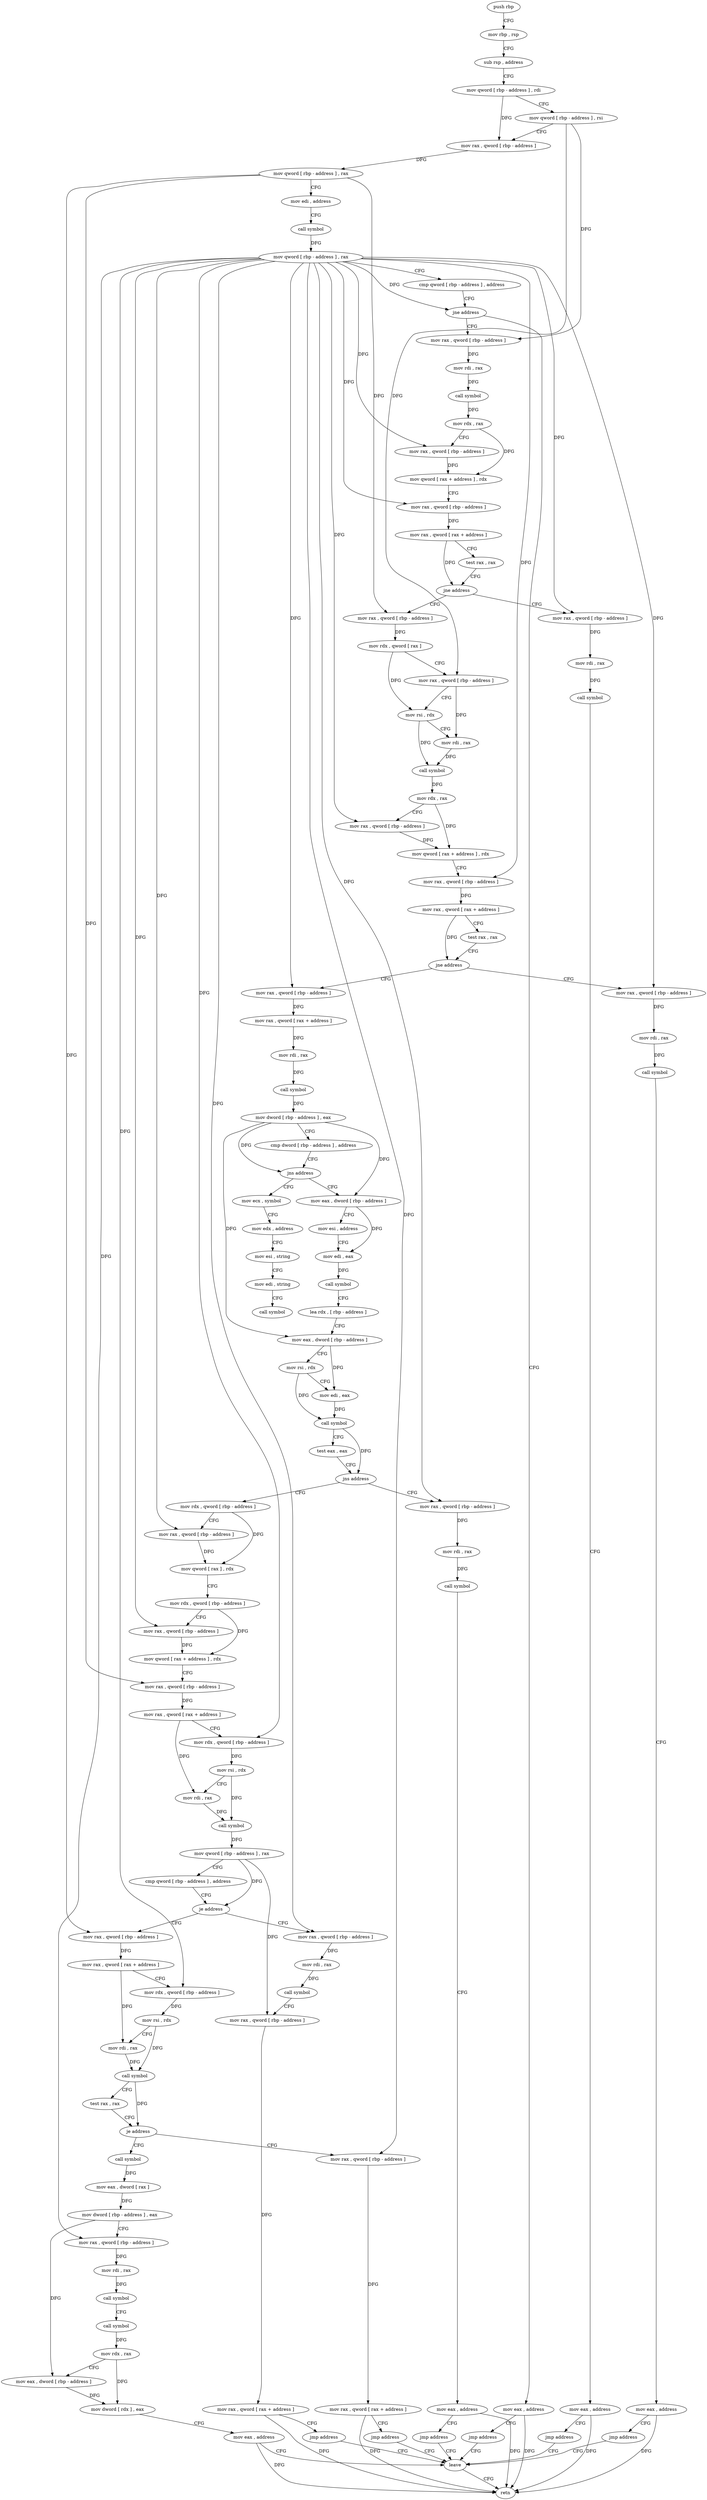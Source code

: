 digraph "func" {
"4243833" [label = "push rbp" ]
"4243834" [label = "mov rbp , rsp" ]
"4243837" [label = "sub rsp , address" ]
"4243844" [label = "mov qword [ rbp - address ] , rdi" ]
"4243851" [label = "mov qword [ rbp - address ] , rsi" ]
"4243858" [label = "mov rax , qword [ rbp - address ]" ]
"4243865" [label = "mov qword [ rbp - address ] , rax" ]
"4243869" [label = "mov edi , address" ]
"4243874" [label = "call symbol" ]
"4243879" [label = "mov qword [ rbp - address ] , rax" ]
"4243883" [label = "cmp qword [ rbp - address ] , address" ]
"4243888" [label = "jne address" ]
"4243900" [label = "mov rax , qword [ rbp - address ]" ]
"4243890" [label = "mov eax , address" ]
"4243907" [label = "mov rdi , rax" ]
"4243910" [label = "call symbol" ]
"4243915" [label = "mov rdx , rax" ]
"4243918" [label = "mov rax , qword [ rbp - address ]" ]
"4243922" [label = "mov qword [ rax + address ] , rdx" ]
"4243926" [label = "mov rax , qword [ rbp - address ]" ]
"4243930" [label = "mov rax , qword [ rax + address ]" ]
"4243934" [label = "test rax , rax" ]
"4243937" [label = "jne address" ]
"4243961" [label = "mov rax , qword [ rbp - address ]" ]
"4243939" [label = "mov rax , qword [ rbp - address ]" ]
"4243895" [label = "jmp address" ]
"4244306" [label = "leave" ]
"4243965" [label = "mov rdx , qword [ rax ]" ]
"4243968" [label = "mov rax , qword [ rbp - address ]" ]
"4243975" [label = "mov rsi , rdx" ]
"4243978" [label = "mov rdi , rax" ]
"4243981" [label = "call symbol" ]
"4243986" [label = "mov rdx , rax" ]
"4243989" [label = "mov rax , qword [ rbp - address ]" ]
"4243993" [label = "mov qword [ rax + address ] , rdx" ]
"4243997" [label = "mov rax , qword [ rbp - address ]" ]
"4244001" [label = "mov rax , qword [ rax + address ]" ]
"4244005" [label = "test rax , rax" ]
"4244008" [label = "jne address" ]
"4244032" [label = "mov rax , qword [ rbp - address ]" ]
"4244010" [label = "mov rax , qword [ rbp - address ]" ]
"4243943" [label = "mov rdi , rax" ]
"4243946" [label = "call symbol" ]
"4243951" [label = "mov eax , address" ]
"4243956" [label = "jmp address" ]
"4244307" [label = "retn" ]
"4244036" [label = "mov rax , qword [ rax + address ]" ]
"4244040" [label = "mov rdi , rax" ]
"4244043" [label = "call symbol" ]
"4244048" [label = "mov dword [ rbp - address ] , eax" ]
"4244051" [label = "cmp dword [ rbp - address ] , address" ]
"4244055" [label = "jns address" ]
"4244082" [label = "mov eax , dword [ rbp - address ]" ]
"4244057" [label = "mov ecx , symbol" ]
"4244014" [label = "mov rdi , rax" ]
"4244017" [label = "call symbol" ]
"4244022" [label = "mov eax , address" ]
"4244027" [label = "jmp address" ]
"4244085" [label = "mov esi , address" ]
"4244090" [label = "mov edi , eax" ]
"4244092" [label = "call symbol" ]
"4244097" [label = "lea rdx , [ rbp - address ]" ]
"4244104" [label = "mov eax , dword [ rbp - address ]" ]
"4244107" [label = "mov rsi , rdx" ]
"4244110" [label = "mov edi , eax" ]
"4244112" [label = "call symbol" ]
"4244117" [label = "test eax , eax" ]
"4244119" [label = "jns address" ]
"4244143" [label = "mov rdx , qword [ rbp - address ]" ]
"4244121" [label = "mov rax , qword [ rbp - address ]" ]
"4244062" [label = "mov edx , address" ]
"4244067" [label = "mov esi , string" ]
"4244072" [label = "mov edi , string" ]
"4244077" [label = "call symbol" ]
"4244150" [label = "mov rax , qword [ rbp - address ]" ]
"4244154" [label = "mov qword [ rax ] , rdx" ]
"4244157" [label = "mov rdx , qword [ rbp - address ]" ]
"4244164" [label = "mov rax , qword [ rbp - address ]" ]
"4244168" [label = "mov qword [ rax + address ] , rdx" ]
"4244172" [label = "mov rax , qword [ rbp - address ]" ]
"4244176" [label = "mov rax , qword [ rax + address ]" ]
"4244180" [label = "mov rdx , qword [ rbp - address ]" ]
"4244184" [label = "mov rsi , rdx" ]
"4244187" [label = "mov rdi , rax" ]
"4244190" [label = "call symbol" ]
"4244195" [label = "mov qword [ rbp - address ] , rax" ]
"4244199" [label = "cmp qword [ rbp - address ] , address" ]
"4244204" [label = "je address" ]
"4244228" [label = "mov rax , qword [ rbp - address ]" ]
"4244206" [label = "mov rax , qword [ rbp - address ]" ]
"4244125" [label = "mov rdi , rax" ]
"4244128" [label = "call symbol" ]
"4244133" [label = "mov eax , address" ]
"4244138" [label = "jmp address" ]
"4244232" [label = "mov rax , qword [ rax + address ]" ]
"4244236" [label = "mov rdx , qword [ rbp - address ]" ]
"4244240" [label = "mov rsi , rdx" ]
"4244243" [label = "mov rdi , rax" ]
"4244246" [label = "call symbol" ]
"4244251" [label = "test rax , rax" ]
"4244254" [label = "je address" ]
"4244266" [label = "call symbol" ]
"4244256" [label = "mov rax , qword [ rbp - address ]" ]
"4244210" [label = "mov rdi , rax" ]
"4244213" [label = "call symbol" ]
"4244218" [label = "mov rax , qword [ rbp - address ]" ]
"4244222" [label = "mov rax , qword [ rax + address ]" ]
"4244226" [label = "jmp address" ]
"4244271" [label = "mov eax , dword [ rax ]" ]
"4244273" [label = "mov dword [ rbp - address ] , eax" ]
"4244276" [label = "mov rax , qword [ rbp - address ]" ]
"4244280" [label = "mov rdi , rax" ]
"4244283" [label = "call symbol" ]
"4244288" [label = "call symbol" ]
"4244293" [label = "mov rdx , rax" ]
"4244296" [label = "mov eax , dword [ rbp - address ]" ]
"4244299" [label = "mov dword [ rdx ] , eax" ]
"4244301" [label = "mov eax , address" ]
"4244260" [label = "mov rax , qword [ rax + address ]" ]
"4244264" [label = "jmp address" ]
"4243833" -> "4243834" [ label = "CFG" ]
"4243834" -> "4243837" [ label = "CFG" ]
"4243837" -> "4243844" [ label = "CFG" ]
"4243844" -> "4243851" [ label = "CFG" ]
"4243844" -> "4243858" [ label = "DFG" ]
"4243851" -> "4243858" [ label = "CFG" ]
"4243851" -> "4243900" [ label = "DFG" ]
"4243851" -> "4243968" [ label = "DFG" ]
"4243858" -> "4243865" [ label = "DFG" ]
"4243865" -> "4243869" [ label = "CFG" ]
"4243865" -> "4243961" [ label = "DFG" ]
"4243865" -> "4244172" [ label = "DFG" ]
"4243865" -> "4244228" [ label = "DFG" ]
"4243869" -> "4243874" [ label = "CFG" ]
"4243874" -> "4243879" [ label = "DFG" ]
"4243879" -> "4243883" [ label = "CFG" ]
"4243879" -> "4243888" [ label = "DFG" ]
"4243879" -> "4243918" [ label = "DFG" ]
"4243879" -> "4243926" [ label = "DFG" ]
"4243879" -> "4243989" [ label = "DFG" ]
"4243879" -> "4243997" [ label = "DFG" ]
"4243879" -> "4243939" [ label = "DFG" ]
"4243879" -> "4244032" [ label = "DFG" ]
"4243879" -> "4244010" [ label = "DFG" ]
"4243879" -> "4244150" [ label = "DFG" ]
"4243879" -> "4244164" [ label = "DFG" ]
"4243879" -> "4244180" [ label = "DFG" ]
"4243879" -> "4244121" [ label = "DFG" ]
"4243879" -> "4244236" [ label = "DFG" ]
"4243879" -> "4244206" [ label = "DFG" ]
"4243879" -> "4244276" [ label = "DFG" ]
"4243879" -> "4244256" [ label = "DFG" ]
"4243883" -> "4243888" [ label = "CFG" ]
"4243888" -> "4243900" [ label = "CFG" ]
"4243888" -> "4243890" [ label = "CFG" ]
"4243900" -> "4243907" [ label = "DFG" ]
"4243890" -> "4243895" [ label = "CFG" ]
"4243890" -> "4244307" [ label = "DFG" ]
"4243907" -> "4243910" [ label = "DFG" ]
"4243910" -> "4243915" [ label = "DFG" ]
"4243915" -> "4243918" [ label = "CFG" ]
"4243915" -> "4243922" [ label = "DFG" ]
"4243918" -> "4243922" [ label = "DFG" ]
"4243922" -> "4243926" [ label = "CFG" ]
"4243926" -> "4243930" [ label = "DFG" ]
"4243930" -> "4243934" [ label = "CFG" ]
"4243930" -> "4243937" [ label = "DFG" ]
"4243934" -> "4243937" [ label = "CFG" ]
"4243937" -> "4243961" [ label = "CFG" ]
"4243937" -> "4243939" [ label = "CFG" ]
"4243961" -> "4243965" [ label = "DFG" ]
"4243939" -> "4243943" [ label = "DFG" ]
"4243895" -> "4244306" [ label = "CFG" ]
"4244306" -> "4244307" [ label = "CFG" ]
"4243965" -> "4243968" [ label = "CFG" ]
"4243965" -> "4243975" [ label = "DFG" ]
"4243968" -> "4243975" [ label = "CFG" ]
"4243968" -> "4243978" [ label = "DFG" ]
"4243975" -> "4243978" [ label = "CFG" ]
"4243975" -> "4243981" [ label = "DFG" ]
"4243978" -> "4243981" [ label = "DFG" ]
"4243981" -> "4243986" [ label = "DFG" ]
"4243986" -> "4243989" [ label = "CFG" ]
"4243986" -> "4243993" [ label = "DFG" ]
"4243989" -> "4243993" [ label = "DFG" ]
"4243993" -> "4243997" [ label = "CFG" ]
"4243997" -> "4244001" [ label = "DFG" ]
"4244001" -> "4244005" [ label = "CFG" ]
"4244001" -> "4244008" [ label = "DFG" ]
"4244005" -> "4244008" [ label = "CFG" ]
"4244008" -> "4244032" [ label = "CFG" ]
"4244008" -> "4244010" [ label = "CFG" ]
"4244032" -> "4244036" [ label = "DFG" ]
"4244010" -> "4244014" [ label = "DFG" ]
"4243943" -> "4243946" [ label = "DFG" ]
"4243946" -> "4243951" [ label = "CFG" ]
"4243951" -> "4243956" [ label = "CFG" ]
"4243951" -> "4244307" [ label = "DFG" ]
"4243956" -> "4244306" [ label = "CFG" ]
"4244036" -> "4244040" [ label = "DFG" ]
"4244040" -> "4244043" [ label = "DFG" ]
"4244043" -> "4244048" [ label = "DFG" ]
"4244048" -> "4244051" [ label = "CFG" ]
"4244048" -> "4244055" [ label = "DFG" ]
"4244048" -> "4244082" [ label = "DFG" ]
"4244048" -> "4244104" [ label = "DFG" ]
"4244051" -> "4244055" [ label = "CFG" ]
"4244055" -> "4244082" [ label = "CFG" ]
"4244055" -> "4244057" [ label = "CFG" ]
"4244082" -> "4244085" [ label = "CFG" ]
"4244082" -> "4244090" [ label = "DFG" ]
"4244057" -> "4244062" [ label = "CFG" ]
"4244014" -> "4244017" [ label = "DFG" ]
"4244017" -> "4244022" [ label = "CFG" ]
"4244022" -> "4244027" [ label = "CFG" ]
"4244022" -> "4244307" [ label = "DFG" ]
"4244027" -> "4244306" [ label = "CFG" ]
"4244085" -> "4244090" [ label = "CFG" ]
"4244090" -> "4244092" [ label = "DFG" ]
"4244092" -> "4244097" [ label = "CFG" ]
"4244097" -> "4244104" [ label = "CFG" ]
"4244104" -> "4244107" [ label = "CFG" ]
"4244104" -> "4244110" [ label = "DFG" ]
"4244107" -> "4244110" [ label = "CFG" ]
"4244107" -> "4244112" [ label = "DFG" ]
"4244110" -> "4244112" [ label = "DFG" ]
"4244112" -> "4244117" [ label = "CFG" ]
"4244112" -> "4244119" [ label = "DFG" ]
"4244117" -> "4244119" [ label = "CFG" ]
"4244119" -> "4244143" [ label = "CFG" ]
"4244119" -> "4244121" [ label = "CFG" ]
"4244143" -> "4244150" [ label = "CFG" ]
"4244143" -> "4244154" [ label = "DFG" ]
"4244121" -> "4244125" [ label = "DFG" ]
"4244062" -> "4244067" [ label = "CFG" ]
"4244067" -> "4244072" [ label = "CFG" ]
"4244072" -> "4244077" [ label = "CFG" ]
"4244150" -> "4244154" [ label = "DFG" ]
"4244154" -> "4244157" [ label = "CFG" ]
"4244157" -> "4244164" [ label = "CFG" ]
"4244157" -> "4244168" [ label = "DFG" ]
"4244164" -> "4244168" [ label = "DFG" ]
"4244168" -> "4244172" [ label = "CFG" ]
"4244172" -> "4244176" [ label = "DFG" ]
"4244176" -> "4244180" [ label = "CFG" ]
"4244176" -> "4244187" [ label = "DFG" ]
"4244180" -> "4244184" [ label = "DFG" ]
"4244184" -> "4244187" [ label = "CFG" ]
"4244184" -> "4244190" [ label = "DFG" ]
"4244187" -> "4244190" [ label = "DFG" ]
"4244190" -> "4244195" [ label = "DFG" ]
"4244195" -> "4244199" [ label = "CFG" ]
"4244195" -> "4244204" [ label = "DFG" ]
"4244195" -> "4244218" [ label = "DFG" ]
"4244199" -> "4244204" [ label = "CFG" ]
"4244204" -> "4244228" [ label = "CFG" ]
"4244204" -> "4244206" [ label = "CFG" ]
"4244228" -> "4244232" [ label = "DFG" ]
"4244206" -> "4244210" [ label = "DFG" ]
"4244125" -> "4244128" [ label = "DFG" ]
"4244128" -> "4244133" [ label = "CFG" ]
"4244133" -> "4244138" [ label = "CFG" ]
"4244133" -> "4244307" [ label = "DFG" ]
"4244138" -> "4244306" [ label = "CFG" ]
"4244232" -> "4244236" [ label = "CFG" ]
"4244232" -> "4244243" [ label = "DFG" ]
"4244236" -> "4244240" [ label = "DFG" ]
"4244240" -> "4244243" [ label = "CFG" ]
"4244240" -> "4244246" [ label = "DFG" ]
"4244243" -> "4244246" [ label = "DFG" ]
"4244246" -> "4244251" [ label = "CFG" ]
"4244246" -> "4244254" [ label = "DFG" ]
"4244251" -> "4244254" [ label = "CFG" ]
"4244254" -> "4244266" [ label = "CFG" ]
"4244254" -> "4244256" [ label = "CFG" ]
"4244266" -> "4244271" [ label = "DFG" ]
"4244256" -> "4244260" [ label = "DFG" ]
"4244210" -> "4244213" [ label = "DFG" ]
"4244213" -> "4244218" [ label = "CFG" ]
"4244218" -> "4244222" [ label = "DFG" ]
"4244222" -> "4244226" [ label = "CFG" ]
"4244222" -> "4244307" [ label = "DFG" ]
"4244226" -> "4244306" [ label = "CFG" ]
"4244271" -> "4244273" [ label = "DFG" ]
"4244273" -> "4244276" [ label = "CFG" ]
"4244273" -> "4244296" [ label = "DFG" ]
"4244276" -> "4244280" [ label = "DFG" ]
"4244280" -> "4244283" [ label = "DFG" ]
"4244283" -> "4244288" [ label = "CFG" ]
"4244288" -> "4244293" [ label = "DFG" ]
"4244293" -> "4244296" [ label = "CFG" ]
"4244293" -> "4244299" [ label = "DFG" ]
"4244296" -> "4244299" [ label = "DFG" ]
"4244299" -> "4244301" [ label = "CFG" ]
"4244301" -> "4244306" [ label = "CFG" ]
"4244301" -> "4244307" [ label = "DFG" ]
"4244260" -> "4244264" [ label = "CFG" ]
"4244260" -> "4244307" [ label = "DFG" ]
"4244264" -> "4244306" [ label = "CFG" ]
}
